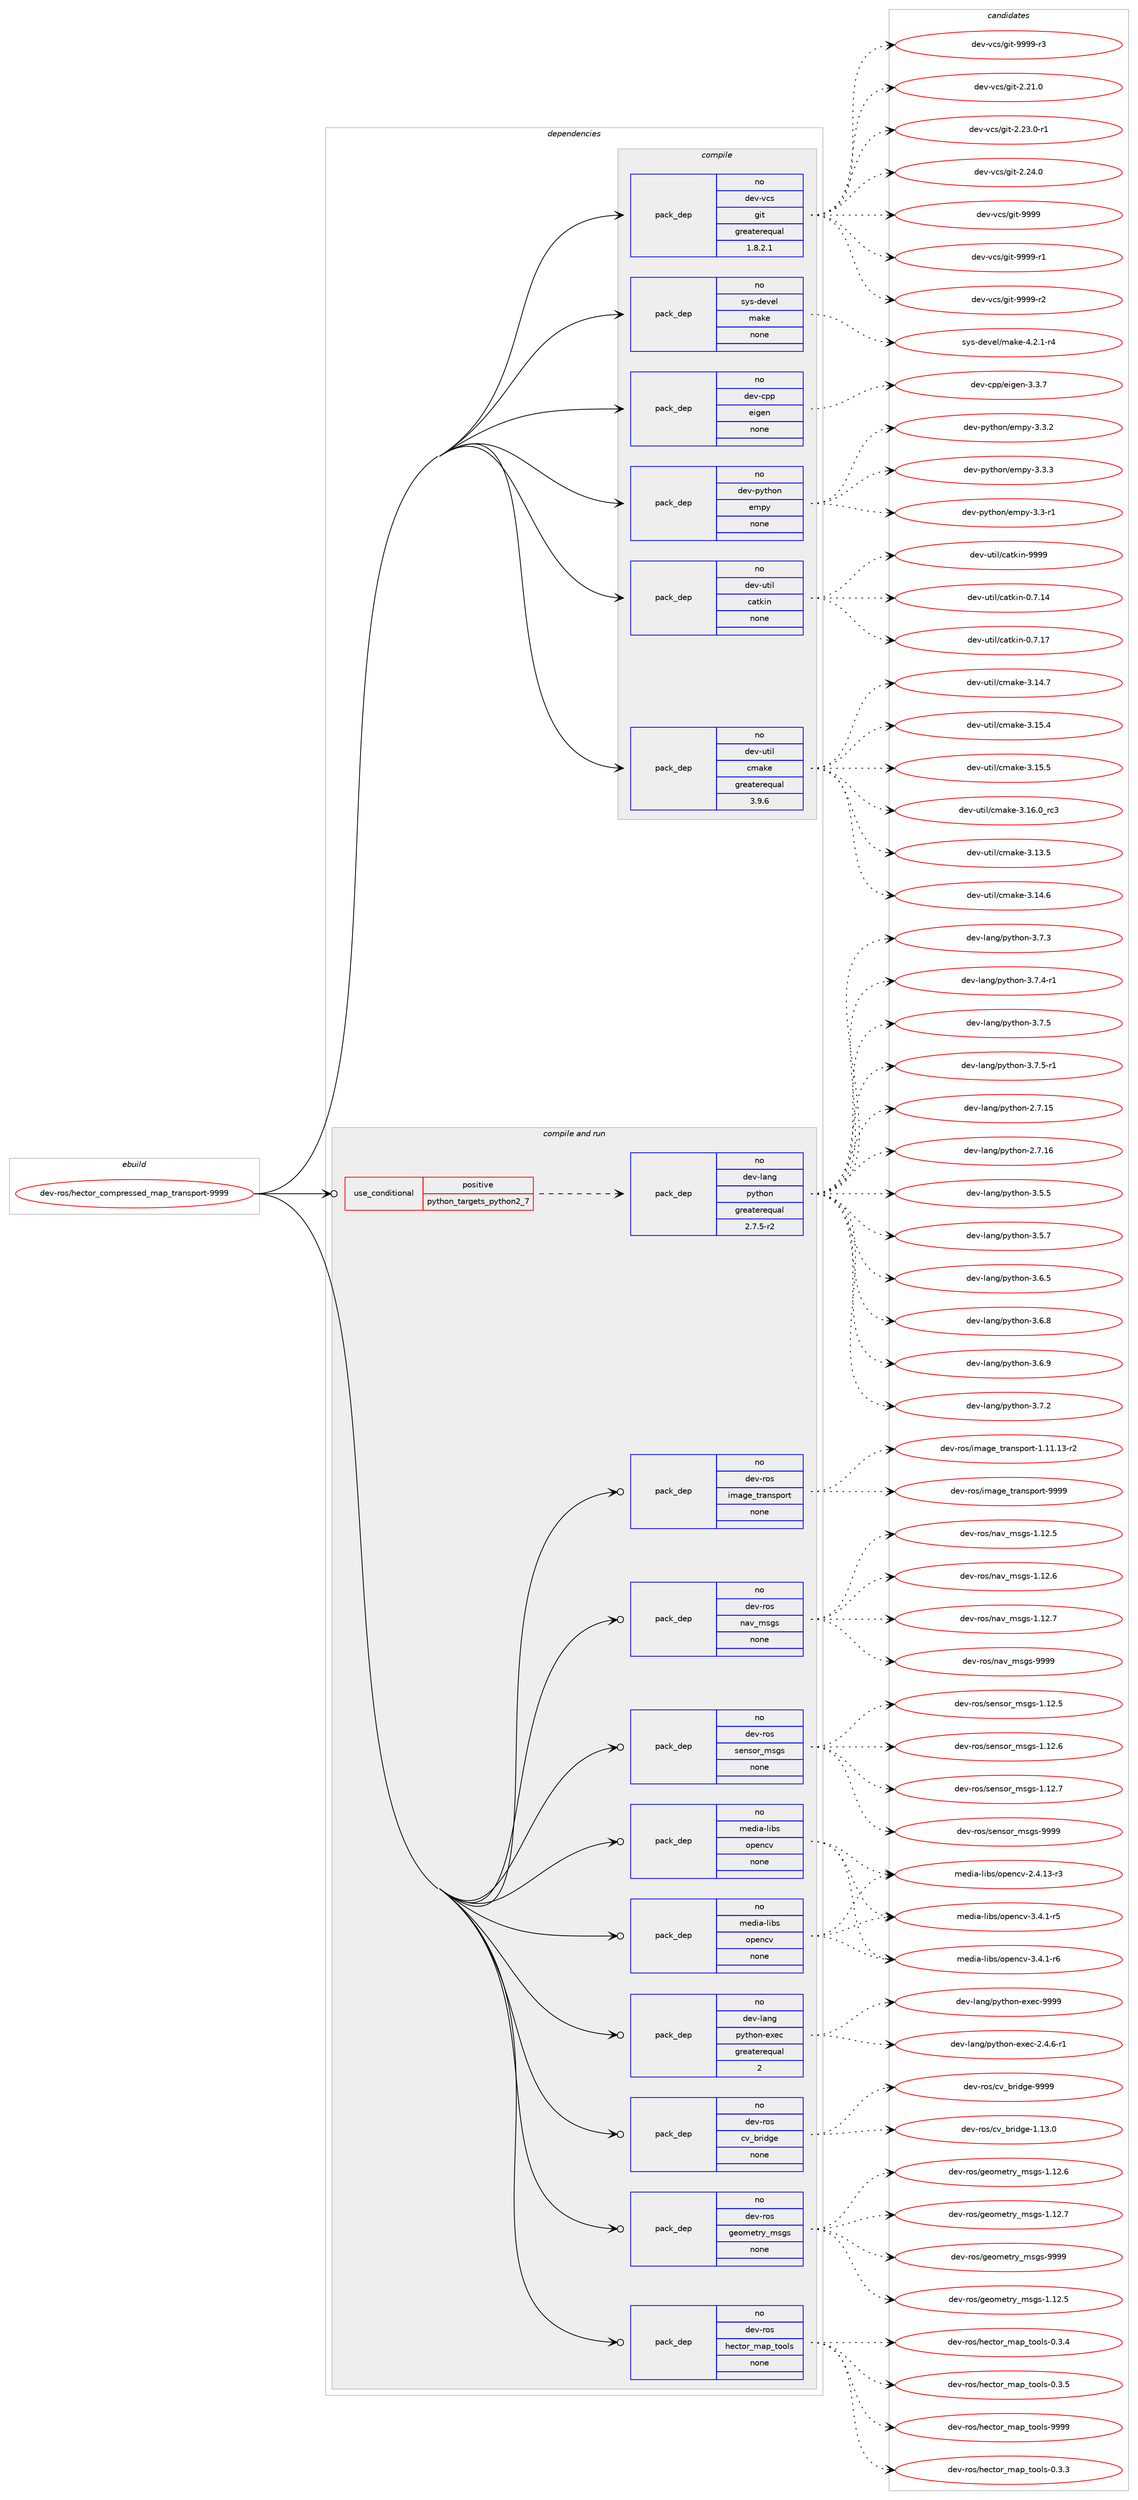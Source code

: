 digraph prolog {

# *************
# Graph options
# *************

newrank=true;
concentrate=true;
compound=true;
graph [rankdir=LR,fontname=Helvetica,fontsize=10,ranksep=1.5];#, ranksep=2.5, nodesep=0.2];
edge  [arrowhead=vee];
node  [fontname=Helvetica,fontsize=10];

# **********
# The ebuild
# **********

subgraph cluster_leftcol {
color=gray;
rank=same;
label=<<i>ebuild</i>>;
id [label="dev-ros/hector_compressed_map_transport-9999", color=red, width=4, href="../dev-ros/hector_compressed_map_transport-9999.svg"];
}

# ****************
# The dependencies
# ****************

subgraph cluster_midcol {
color=gray;
label=<<i>dependencies</i>>;
subgraph cluster_compile {
fillcolor="#eeeeee";
style=filled;
label=<<i>compile</i>>;
subgraph pack488140 {
dependency653490 [label=<<TABLE BORDER="0" CELLBORDER="1" CELLSPACING="0" CELLPADDING="4" WIDTH="220"><TR><TD ROWSPAN="6" CELLPADDING="30">pack_dep</TD></TR><TR><TD WIDTH="110">no</TD></TR><TR><TD>dev-cpp</TD></TR><TR><TD>eigen</TD></TR><TR><TD>none</TD></TR><TR><TD></TD></TR></TABLE>>, shape=none, color=blue];
}
id:e -> dependency653490:w [weight=20,style="solid",arrowhead="vee"];
subgraph pack488141 {
dependency653491 [label=<<TABLE BORDER="0" CELLBORDER="1" CELLSPACING="0" CELLPADDING="4" WIDTH="220"><TR><TD ROWSPAN="6" CELLPADDING="30">pack_dep</TD></TR><TR><TD WIDTH="110">no</TD></TR><TR><TD>dev-python</TD></TR><TR><TD>empy</TD></TR><TR><TD>none</TD></TR><TR><TD></TD></TR></TABLE>>, shape=none, color=blue];
}
id:e -> dependency653491:w [weight=20,style="solid",arrowhead="vee"];
subgraph pack488142 {
dependency653492 [label=<<TABLE BORDER="0" CELLBORDER="1" CELLSPACING="0" CELLPADDING="4" WIDTH="220"><TR><TD ROWSPAN="6" CELLPADDING="30">pack_dep</TD></TR><TR><TD WIDTH="110">no</TD></TR><TR><TD>dev-util</TD></TR><TR><TD>catkin</TD></TR><TR><TD>none</TD></TR><TR><TD></TD></TR></TABLE>>, shape=none, color=blue];
}
id:e -> dependency653492:w [weight=20,style="solid",arrowhead="vee"];
subgraph pack488143 {
dependency653493 [label=<<TABLE BORDER="0" CELLBORDER="1" CELLSPACING="0" CELLPADDING="4" WIDTH="220"><TR><TD ROWSPAN="6" CELLPADDING="30">pack_dep</TD></TR><TR><TD WIDTH="110">no</TD></TR><TR><TD>dev-util</TD></TR><TR><TD>cmake</TD></TR><TR><TD>greaterequal</TD></TR><TR><TD>3.9.6</TD></TR></TABLE>>, shape=none, color=blue];
}
id:e -> dependency653493:w [weight=20,style="solid",arrowhead="vee"];
subgraph pack488144 {
dependency653494 [label=<<TABLE BORDER="0" CELLBORDER="1" CELLSPACING="0" CELLPADDING="4" WIDTH="220"><TR><TD ROWSPAN="6" CELLPADDING="30">pack_dep</TD></TR><TR><TD WIDTH="110">no</TD></TR><TR><TD>dev-vcs</TD></TR><TR><TD>git</TD></TR><TR><TD>greaterequal</TD></TR><TR><TD>1.8.2.1</TD></TR></TABLE>>, shape=none, color=blue];
}
id:e -> dependency653494:w [weight=20,style="solid",arrowhead="vee"];
subgraph pack488145 {
dependency653495 [label=<<TABLE BORDER="0" CELLBORDER="1" CELLSPACING="0" CELLPADDING="4" WIDTH="220"><TR><TD ROWSPAN="6" CELLPADDING="30">pack_dep</TD></TR><TR><TD WIDTH="110">no</TD></TR><TR><TD>sys-devel</TD></TR><TR><TD>make</TD></TR><TR><TD>none</TD></TR><TR><TD></TD></TR></TABLE>>, shape=none, color=blue];
}
id:e -> dependency653495:w [weight=20,style="solid",arrowhead="vee"];
}
subgraph cluster_compileandrun {
fillcolor="#eeeeee";
style=filled;
label=<<i>compile and run</i>>;
subgraph cond153444 {
dependency653496 [label=<<TABLE BORDER="0" CELLBORDER="1" CELLSPACING="0" CELLPADDING="4"><TR><TD ROWSPAN="3" CELLPADDING="10">use_conditional</TD></TR><TR><TD>positive</TD></TR><TR><TD>python_targets_python2_7</TD></TR></TABLE>>, shape=none, color=red];
subgraph pack488146 {
dependency653497 [label=<<TABLE BORDER="0" CELLBORDER="1" CELLSPACING="0" CELLPADDING="4" WIDTH="220"><TR><TD ROWSPAN="6" CELLPADDING="30">pack_dep</TD></TR><TR><TD WIDTH="110">no</TD></TR><TR><TD>dev-lang</TD></TR><TR><TD>python</TD></TR><TR><TD>greaterequal</TD></TR><TR><TD>2.7.5-r2</TD></TR></TABLE>>, shape=none, color=blue];
}
dependency653496:e -> dependency653497:w [weight=20,style="dashed",arrowhead="vee"];
}
id:e -> dependency653496:w [weight=20,style="solid",arrowhead="odotvee"];
subgraph pack488147 {
dependency653498 [label=<<TABLE BORDER="0" CELLBORDER="1" CELLSPACING="0" CELLPADDING="4" WIDTH="220"><TR><TD ROWSPAN="6" CELLPADDING="30">pack_dep</TD></TR><TR><TD WIDTH="110">no</TD></TR><TR><TD>dev-lang</TD></TR><TR><TD>python-exec</TD></TR><TR><TD>greaterequal</TD></TR><TR><TD>2</TD></TR></TABLE>>, shape=none, color=blue];
}
id:e -> dependency653498:w [weight=20,style="solid",arrowhead="odotvee"];
subgraph pack488148 {
dependency653499 [label=<<TABLE BORDER="0" CELLBORDER="1" CELLSPACING="0" CELLPADDING="4" WIDTH="220"><TR><TD ROWSPAN="6" CELLPADDING="30">pack_dep</TD></TR><TR><TD WIDTH="110">no</TD></TR><TR><TD>dev-ros</TD></TR><TR><TD>cv_bridge</TD></TR><TR><TD>none</TD></TR><TR><TD></TD></TR></TABLE>>, shape=none, color=blue];
}
id:e -> dependency653499:w [weight=20,style="solid",arrowhead="odotvee"];
subgraph pack488149 {
dependency653500 [label=<<TABLE BORDER="0" CELLBORDER="1" CELLSPACING="0" CELLPADDING="4" WIDTH="220"><TR><TD ROWSPAN="6" CELLPADDING="30">pack_dep</TD></TR><TR><TD WIDTH="110">no</TD></TR><TR><TD>dev-ros</TD></TR><TR><TD>geometry_msgs</TD></TR><TR><TD>none</TD></TR><TR><TD></TD></TR></TABLE>>, shape=none, color=blue];
}
id:e -> dependency653500:w [weight=20,style="solid",arrowhead="odotvee"];
subgraph pack488150 {
dependency653501 [label=<<TABLE BORDER="0" CELLBORDER="1" CELLSPACING="0" CELLPADDING="4" WIDTH="220"><TR><TD ROWSPAN="6" CELLPADDING="30">pack_dep</TD></TR><TR><TD WIDTH="110">no</TD></TR><TR><TD>dev-ros</TD></TR><TR><TD>hector_map_tools</TD></TR><TR><TD>none</TD></TR><TR><TD></TD></TR></TABLE>>, shape=none, color=blue];
}
id:e -> dependency653501:w [weight=20,style="solid",arrowhead="odotvee"];
subgraph pack488151 {
dependency653502 [label=<<TABLE BORDER="0" CELLBORDER="1" CELLSPACING="0" CELLPADDING="4" WIDTH="220"><TR><TD ROWSPAN="6" CELLPADDING="30">pack_dep</TD></TR><TR><TD WIDTH="110">no</TD></TR><TR><TD>dev-ros</TD></TR><TR><TD>image_transport</TD></TR><TR><TD>none</TD></TR><TR><TD></TD></TR></TABLE>>, shape=none, color=blue];
}
id:e -> dependency653502:w [weight=20,style="solid",arrowhead="odotvee"];
subgraph pack488152 {
dependency653503 [label=<<TABLE BORDER="0" CELLBORDER="1" CELLSPACING="0" CELLPADDING="4" WIDTH="220"><TR><TD ROWSPAN="6" CELLPADDING="30">pack_dep</TD></TR><TR><TD WIDTH="110">no</TD></TR><TR><TD>dev-ros</TD></TR><TR><TD>nav_msgs</TD></TR><TR><TD>none</TD></TR><TR><TD></TD></TR></TABLE>>, shape=none, color=blue];
}
id:e -> dependency653503:w [weight=20,style="solid",arrowhead="odotvee"];
subgraph pack488153 {
dependency653504 [label=<<TABLE BORDER="0" CELLBORDER="1" CELLSPACING="0" CELLPADDING="4" WIDTH="220"><TR><TD ROWSPAN="6" CELLPADDING="30">pack_dep</TD></TR><TR><TD WIDTH="110">no</TD></TR><TR><TD>dev-ros</TD></TR><TR><TD>sensor_msgs</TD></TR><TR><TD>none</TD></TR><TR><TD></TD></TR></TABLE>>, shape=none, color=blue];
}
id:e -> dependency653504:w [weight=20,style="solid",arrowhead="odotvee"];
subgraph pack488154 {
dependency653505 [label=<<TABLE BORDER="0" CELLBORDER="1" CELLSPACING="0" CELLPADDING="4" WIDTH="220"><TR><TD ROWSPAN="6" CELLPADDING="30">pack_dep</TD></TR><TR><TD WIDTH="110">no</TD></TR><TR><TD>media-libs</TD></TR><TR><TD>opencv</TD></TR><TR><TD>none</TD></TR><TR><TD></TD></TR></TABLE>>, shape=none, color=blue];
}
id:e -> dependency653505:w [weight=20,style="solid",arrowhead="odotvee"];
subgraph pack488155 {
dependency653506 [label=<<TABLE BORDER="0" CELLBORDER="1" CELLSPACING="0" CELLPADDING="4" WIDTH="220"><TR><TD ROWSPAN="6" CELLPADDING="30">pack_dep</TD></TR><TR><TD WIDTH="110">no</TD></TR><TR><TD>media-libs</TD></TR><TR><TD>opencv</TD></TR><TR><TD>none</TD></TR><TR><TD></TD></TR></TABLE>>, shape=none, color=blue];
}
id:e -> dependency653506:w [weight=20,style="solid",arrowhead="odotvee"];
}
subgraph cluster_run {
fillcolor="#eeeeee";
style=filled;
label=<<i>run</i>>;
}
}

# **************
# The candidates
# **************

subgraph cluster_choices {
rank=same;
color=gray;
label=<<i>candidates</i>>;

subgraph choice488140 {
color=black;
nodesep=1;
choice100101118459911211247101105103101110455146514655 [label="dev-cpp/eigen-3.3.7", color=red, width=4,href="../dev-cpp/eigen-3.3.7.svg"];
dependency653490:e -> choice100101118459911211247101105103101110455146514655:w [style=dotted,weight="100"];
}
subgraph choice488141 {
color=black;
nodesep=1;
choice1001011184511212111610411111047101109112121455146514511449 [label="dev-python/empy-3.3-r1", color=red, width=4,href="../dev-python/empy-3.3-r1.svg"];
choice1001011184511212111610411111047101109112121455146514650 [label="dev-python/empy-3.3.2", color=red, width=4,href="../dev-python/empy-3.3.2.svg"];
choice1001011184511212111610411111047101109112121455146514651 [label="dev-python/empy-3.3.3", color=red, width=4,href="../dev-python/empy-3.3.3.svg"];
dependency653491:e -> choice1001011184511212111610411111047101109112121455146514511449:w [style=dotted,weight="100"];
dependency653491:e -> choice1001011184511212111610411111047101109112121455146514650:w [style=dotted,weight="100"];
dependency653491:e -> choice1001011184511212111610411111047101109112121455146514651:w [style=dotted,weight="100"];
}
subgraph choice488142 {
color=black;
nodesep=1;
choice1001011184511711610510847999711610710511045484655464952 [label="dev-util/catkin-0.7.14", color=red, width=4,href="../dev-util/catkin-0.7.14.svg"];
choice1001011184511711610510847999711610710511045484655464955 [label="dev-util/catkin-0.7.17", color=red, width=4,href="../dev-util/catkin-0.7.17.svg"];
choice100101118451171161051084799971161071051104557575757 [label="dev-util/catkin-9999", color=red, width=4,href="../dev-util/catkin-9999.svg"];
dependency653492:e -> choice1001011184511711610510847999711610710511045484655464952:w [style=dotted,weight="100"];
dependency653492:e -> choice1001011184511711610510847999711610710511045484655464955:w [style=dotted,weight="100"];
dependency653492:e -> choice100101118451171161051084799971161071051104557575757:w [style=dotted,weight="100"];
}
subgraph choice488143 {
color=black;
nodesep=1;
choice1001011184511711610510847991099710710145514649514653 [label="dev-util/cmake-3.13.5", color=red, width=4,href="../dev-util/cmake-3.13.5.svg"];
choice1001011184511711610510847991099710710145514649524654 [label="dev-util/cmake-3.14.6", color=red, width=4,href="../dev-util/cmake-3.14.6.svg"];
choice1001011184511711610510847991099710710145514649524655 [label="dev-util/cmake-3.14.7", color=red, width=4,href="../dev-util/cmake-3.14.7.svg"];
choice1001011184511711610510847991099710710145514649534652 [label="dev-util/cmake-3.15.4", color=red, width=4,href="../dev-util/cmake-3.15.4.svg"];
choice1001011184511711610510847991099710710145514649534653 [label="dev-util/cmake-3.15.5", color=red, width=4,href="../dev-util/cmake-3.15.5.svg"];
choice1001011184511711610510847991099710710145514649544648951149951 [label="dev-util/cmake-3.16.0_rc3", color=red, width=4,href="../dev-util/cmake-3.16.0_rc3.svg"];
dependency653493:e -> choice1001011184511711610510847991099710710145514649514653:w [style=dotted,weight="100"];
dependency653493:e -> choice1001011184511711610510847991099710710145514649524654:w [style=dotted,weight="100"];
dependency653493:e -> choice1001011184511711610510847991099710710145514649524655:w [style=dotted,weight="100"];
dependency653493:e -> choice1001011184511711610510847991099710710145514649534652:w [style=dotted,weight="100"];
dependency653493:e -> choice1001011184511711610510847991099710710145514649534653:w [style=dotted,weight="100"];
dependency653493:e -> choice1001011184511711610510847991099710710145514649544648951149951:w [style=dotted,weight="100"];
}
subgraph choice488144 {
color=black;
nodesep=1;
choice10010111845118991154710310511645504650494648 [label="dev-vcs/git-2.21.0", color=red, width=4,href="../dev-vcs/git-2.21.0.svg"];
choice100101118451189911547103105116455046505146484511449 [label="dev-vcs/git-2.23.0-r1", color=red, width=4,href="../dev-vcs/git-2.23.0-r1.svg"];
choice10010111845118991154710310511645504650524648 [label="dev-vcs/git-2.24.0", color=red, width=4,href="../dev-vcs/git-2.24.0.svg"];
choice1001011184511899115471031051164557575757 [label="dev-vcs/git-9999", color=red, width=4,href="../dev-vcs/git-9999.svg"];
choice10010111845118991154710310511645575757574511449 [label="dev-vcs/git-9999-r1", color=red, width=4,href="../dev-vcs/git-9999-r1.svg"];
choice10010111845118991154710310511645575757574511450 [label="dev-vcs/git-9999-r2", color=red, width=4,href="../dev-vcs/git-9999-r2.svg"];
choice10010111845118991154710310511645575757574511451 [label="dev-vcs/git-9999-r3", color=red, width=4,href="../dev-vcs/git-9999-r3.svg"];
dependency653494:e -> choice10010111845118991154710310511645504650494648:w [style=dotted,weight="100"];
dependency653494:e -> choice100101118451189911547103105116455046505146484511449:w [style=dotted,weight="100"];
dependency653494:e -> choice10010111845118991154710310511645504650524648:w [style=dotted,weight="100"];
dependency653494:e -> choice1001011184511899115471031051164557575757:w [style=dotted,weight="100"];
dependency653494:e -> choice10010111845118991154710310511645575757574511449:w [style=dotted,weight="100"];
dependency653494:e -> choice10010111845118991154710310511645575757574511450:w [style=dotted,weight="100"];
dependency653494:e -> choice10010111845118991154710310511645575757574511451:w [style=dotted,weight="100"];
}
subgraph choice488145 {
color=black;
nodesep=1;
choice1151211154510010111810110847109971071014552465046494511452 [label="sys-devel/make-4.2.1-r4", color=red, width=4,href="../sys-devel/make-4.2.1-r4.svg"];
dependency653495:e -> choice1151211154510010111810110847109971071014552465046494511452:w [style=dotted,weight="100"];
}
subgraph choice488146 {
color=black;
nodesep=1;
choice10010111845108971101034711212111610411111045504655464953 [label="dev-lang/python-2.7.15", color=red, width=4,href="../dev-lang/python-2.7.15.svg"];
choice10010111845108971101034711212111610411111045504655464954 [label="dev-lang/python-2.7.16", color=red, width=4,href="../dev-lang/python-2.7.16.svg"];
choice100101118451089711010347112121116104111110455146534653 [label="dev-lang/python-3.5.5", color=red, width=4,href="../dev-lang/python-3.5.5.svg"];
choice100101118451089711010347112121116104111110455146534655 [label="dev-lang/python-3.5.7", color=red, width=4,href="../dev-lang/python-3.5.7.svg"];
choice100101118451089711010347112121116104111110455146544653 [label="dev-lang/python-3.6.5", color=red, width=4,href="../dev-lang/python-3.6.5.svg"];
choice100101118451089711010347112121116104111110455146544656 [label="dev-lang/python-3.6.8", color=red, width=4,href="../dev-lang/python-3.6.8.svg"];
choice100101118451089711010347112121116104111110455146544657 [label="dev-lang/python-3.6.9", color=red, width=4,href="../dev-lang/python-3.6.9.svg"];
choice100101118451089711010347112121116104111110455146554650 [label="dev-lang/python-3.7.2", color=red, width=4,href="../dev-lang/python-3.7.2.svg"];
choice100101118451089711010347112121116104111110455146554651 [label="dev-lang/python-3.7.3", color=red, width=4,href="../dev-lang/python-3.7.3.svg"];
choice1001011184510897110103471121211161041111104551465546524511449 [label="dev-lang/python-3.7.4-r1", color=red, width=4,href="../dev-lang/python-3.7.4-r1.svg"];
choice100101118451089711010347112121116104111110455146554653 [label="dev-lang/python-3.7.5", color=red, width=4,href="../dev-lang/python-3.7.5.svg"];
choice1001011184510897110103471121211161041111104551465546534511449 [label="dev-lang/python-3.7.5-r1", color=red, width=4,href="../dev-lang/python-3.7.5-r1.svg"];
dependency653497:e -> choice10010111845108971101034711212111610411111045504655464953:w [style=dotted,weight="100"];
dependency653497:e -> choice10010111845108971101034711212111610411111045504655464954:w [style=dotted,weight="100"];
dependency653497:e -> choice100101118451089711010347112121116104111110455146534653:w [style=dotted,weight="100"];
dependency653497:e -> choice100101118451089711010347112121116104111110455146534655:w [style=dotted,weight="100"];
dependency653497:e -> choice100101118451089711010347112121116104111110455146544653:w [style=dotted,weight="100"];
dependency653497:e -> choice100101118451089711010347112121116104111110455146544656:w [style=dotted,weight="100"];
dependency653497:e -> choice100101118451089711010347112121116104111110455146544657:w [style=dotted,weight="100"];
dependency653497:e -> choice100101118451089711010347112121116104111110455146554650:w [style=dotted,weight="100"];
dependency653497:e -> choice100101118451089711010347112121116104111110455146554651:w [style=dotted,weight="100"];
dependency653497:e -> choice1001011184510897110103471121211161041111104551465546524511449:w [style=dotted,weight="100"];
dependency653497:e -> choice100101118451089711010347112121116104111110455146554653:w [style=dotted,weight="100"];
dependency653497:e -> choice1001011184510897110103471121211161041111104551465546534511449:w [style=dotted,weight="100"];
}
subgraph choice488147 {
color=black;
nodesep=1;
choice10010111845108971101034711212111610411111045101120101994550465246544511449 [label="dev-lang/python-exec-2.4.6-r1", color=red, width=4,href="../dev-lang/python-exec-2.4.6-r1.svg"];
choice10010111845108971101034711212111610411111045101120101994557575757 [label="dev-lang/python-exec-9999", color=red, width=4,href="../dev-lang/python-exec-9999.svg"];
dependency653498:e -> choice10010111845108971101034711212111610411111045101120101994550465246544511449:w [style=dotted,weight="100"];
dependency653498:e -> choice10010111845108971101034711212111610411111045101120101994557575757:w [style=dotted,weight="100"];
}
subgraph choice488148 {
color=black;
nodesep=1;
choice100101118451141111154799118959811410510010310145494649514648 [label="dev-ros/cv_bridge-1.13.0", color=red, width=4,href="../dev-ros/cv_bridge-1.13.0.svg"];
choice10010111845114111115479911895981141051001031014557575757 [label="dev-ros/cv_bridge-9999", color=red, width=4,href="../dev-ros/cv_bridge-9999.svg"];
dependency653499:e -> choice100101118451141111154799118959811410510010310145494649514648:w [style=dotted,weight="100"];
dependency653499:e -> choice10010111845114111115479911895981141051001031014557575757:w [style=dotted,weight="100"];
}
subgraph choice488149 {
color=black;
nodesep=1;
choice10010111845114111115471031011111091011161141219510911510311545494649504653 [label="dev-ros/geometry_msgs-1.12.5", color=red, width=4,href="../dev-ros/geometry_msgs-1.12.5.svg"];
choice10010111845114111115471031011111091011161141219510911510311545494649504654 [label="dev-ros/geometry_msgs-1.12.6", color=red, width=4,href="../dev-ros/geometry_msgs-1.12.6.svg"];
choice10010111845114111115471031011111091011161141219510911510311545494649504655 [label="dev-ros/geometry_msgs-1.12.7", color=red, width=4,href="../dev-ros/geometry_msgs-1.12.7.svg"];
choice1001011184511411111547103101111109101116114121951091151031154557575757 [label="dev-ros/geometry_msgs-9999", color=red, width=4,href="../dev-ros/geometry_msgs-9999.svg"];
dependency653500:e -> choice10010111845114111115471031011111091011161141219510911510311545494649504653:w [style=dotted,weight="100"];
dependency653500:e -> choice10010111845114111115471031011111091011161141219510911510311545494649504654:w [style=dotted,weight="100"];
dependency653500:e -> choice10010111845114111115471031011111091011161141219510911510311545494649504655:w [style=dotted,weight="100"];
dependency653500:e -> choice1001011184511411111547103101111109101116114121951091151031154557575757:w [style=dotted,weight="100"];
}
subgraph choice488150 {
color=black;
nodesep=1;
choice100101118451141111154710410199116111114951099711295116111111108115454846514651 [label="dev-ros/hector_map_tools-0.3.3", color=red, width=4,href="../dev-ros/hector_map_tools-0.3.3.svg"];
choice100101118451141111154710410199116111114951099711295116111111108115454846514652 [label="dev-ros/hector_map_tools-0.3.4", color=red, width=4,href="../dev-ros/hector_map_tools-0.3.4.svg"];
choice100101118451141111154710410199116111114951099711295116111111108115454846514653 [label="dev-ros/hector_map_tools-0.3.5", color=red, width=4,href="../dev-ros/hector_map_tools-0.3.5.svg"];
choice1001011184511411111547104101991161111149510997112951161111111081154557575757 [label="dev-ros/hector_map_tools-9999", color=red, width=4,href="../dev-ros/hector_map_tools-9999.svg"];
dependency653501:e -> choice100101118451141111154710410199116111114951099711295116111111108115454846514651:w [style=dotted,weight="100"];
dependency653501:e -> choice100101118451141111154710410199116111114951099711295116111111108115454846514652:w [style=dotted,weight="100"];
dependency653501:e -> choice100101118451141111154710410199116111114951099711295116111111108115454846514653:w [style=dotted,weight="100"];
dependency653501:e -> choice1001011184511411111547104101991161111149510997112951161111111081154557575757:w [style=dotted,weight="100"];
}
subgraph choice488151 {
color=black;
nodesep=1;
choice100101118451141111154710510997103101951161149711011511211111411645494649494649514511450 [label="dev-ros/image_transport-1.11.13-r2", color=red, width=4,href="../dev-ros/image_transport-1.11.13-r2.svg"];
choice10010111845114111115471051099710310195116114971101151121111141164557575757 [label="dev-ros/image_transport-9999", color=red, width=4,href="../dev-ros/image_transport-9999.svg"];
dependency653502:e -> choice100101118451141111154710510997103101951161149711011511211111411645494649494649514511450:w [style=dotted,weight="100"];
dependency653502:e -> choice10010111845114111115471051099710310195116114971101151121111141164557575757:w [style=dotted,weight="100"];
}
subgraph choice488152 {
color=black;
nodesep=1;
choice1001011184511411111547110971189510911510311545494649504653 [label="dev-ros/nav_msgs-1.12.5", color=red, width=4,href="../dev-ros/nav_msgs-1.12.5.svg"];
choice1001011184511411111547110971189510911510311545494649504654 [label="dev-ros/nav_msgs-1.12.6", color=red, width=4,href="../dev-ros/nav_msgs-1.12.6.svg"];
choice1001011184511411111547110971189510911510311545494649504655 [label="dev-ros/nav_msgs-1.12.7", color=red, width=4,href="../dev-ros/nav_msgs-1.12.7.svg"];
choice100101118451141111154711097118951091151031154557575757 [label="dev-ros/nav_msgs-9999", color=red, width=4,href="../dev-ros/nav_msgs-9999.svg"];
dependency653503:e -> choice1001011184511411111547110971189510911510311545494649504653:w [style=dotted,weight="100"];
dependency653503:e -> choice1001011184511411111547110971189510911510311545494649504654:w [style=dotted,weight="100"];
dependency653503:e -> choice1001011184511411111547110971189510911510311545494649504655:w [style=dotted,weight="100"];
dependency653503:e -> choice100101118451141111154711097118951091151031154557575757:w [style=dotted,weight="100"];
}
subgraph choice488153 {
color=black;
nodesep=1;
choice10010111845114111115471151011101151111149510911510311545494649504653 [label="dev-ros/sensor_msgs-1.12.5", color=red, width=4,href="../dev-ros/sensor_msgs-1.12.5.svg"];
choice10010111845114111115471151011101151111149510911510311545494649504654 [label="dev-ros/sensor_msgs-1.12.6", color=red, width=4,href="../dev-ros/sensor_msgs-1.12.6.svg"];
choice10010111845114111115471151011101151111149510911510311545494649504655 [label="dev-ros/sensor_msgs-1.12.7", color=red, width=4,href="../dev-ros/sensor_msgs-1.12.7.svg"];
choice1001011184511411111547115101110115111114951091151031154557575757 [label="dev-ros/sensor_msgs-9999", color=red, width=4,href="../dev-ros/sensor_msgs-9999.svg"];
dependency653504:e -> choice10010111845114111115471151011101151111149510911510311545494649504653:w [style=dotted,weight="100"];
dependency653504:e -> choice10010111845114111115471151011101151111149510911510311545494649504654:w [style=dotted,weight="100"];
dependency653504:e -> choice10010111845114111115471151011101151111149510911510311545494649504655:w [style=dotted,weight="100"];
dependency653504:e -> choice1001011184511411111547115101110115111114951091151031154557575757:w [style=dotted,weight="100"];
}
subgraph choice488154 {
color=black;
nodesep=1;
choice1091011001059745108105981154711111210111099118455046524649514511451 [label="media-libs/opencv-2.4.13-r3", color=red, width=4,href="../media-libs/opencv-2.4.13-r3.svg"];
choice10910110010597451081059811547111112101110991184551465246494511453 [label="media-libs/opencv-3.4.1-r5", color=red, width=4,href="../media-libs/opencv-3.4.1-r5.svg"];
choice10910110010597451081059811547111112101110991184551465246494511454 [label="media-libs/opencv-3.4.1-r6", color=red, width=4,href="../media-libs/opencv-3.4.1-r6.svg"];
dependency653505:e -> choice1091011001059745108105981154711111210111099118455046524649514511451:w [style=dotted,weight="100"];
dependency653505:e -> choice10910110010597451081059811547111112101110991184551465246494511453:w [style=dotted,weight="100"];
dependency653505:e -> choice10910110010597451081059811547111112101110991184551465246494511454:w [style=dotted,weight="100"];
}
subgraph choice488155 {
color=black;
nodesep=1;
choice1091011001059745108105981154711111210111099118455046524649514511451 [label="media-libs/opencv-2.4.13-r3", color=red, width=4,href="../media-libs/opencv-2.4.13-r3.svg"];
choice10910110010597451081059811547111112101110991184551465246494511453 [label="media-libs/opencv-3.4.1-r5", color=red, width=4,href="../media-libs/opencv-3.4.1-r5.svg"];
choice10910110010597451081059811547111112101110991184551465246494511454 [label="media-libs/opencv-3.4.1-r6", color=red, width=4,href="../media-libs/opencv-3.4.1-r6.svg"];
dependency653506:e -> choice1091011001059745108105981154711111210111099118455046524649514511451:w [style=dotted,weight="100"];
dependency653506:e -> choice10910110010597451081059811547111112101110991184551465246494511453:w [style=dotted,weight="100"];
dependency653506:e -> choice10910110010597451081059811547111112101110991184551465246494511454:w [style=dotted,weight="100"];
}
}

}
